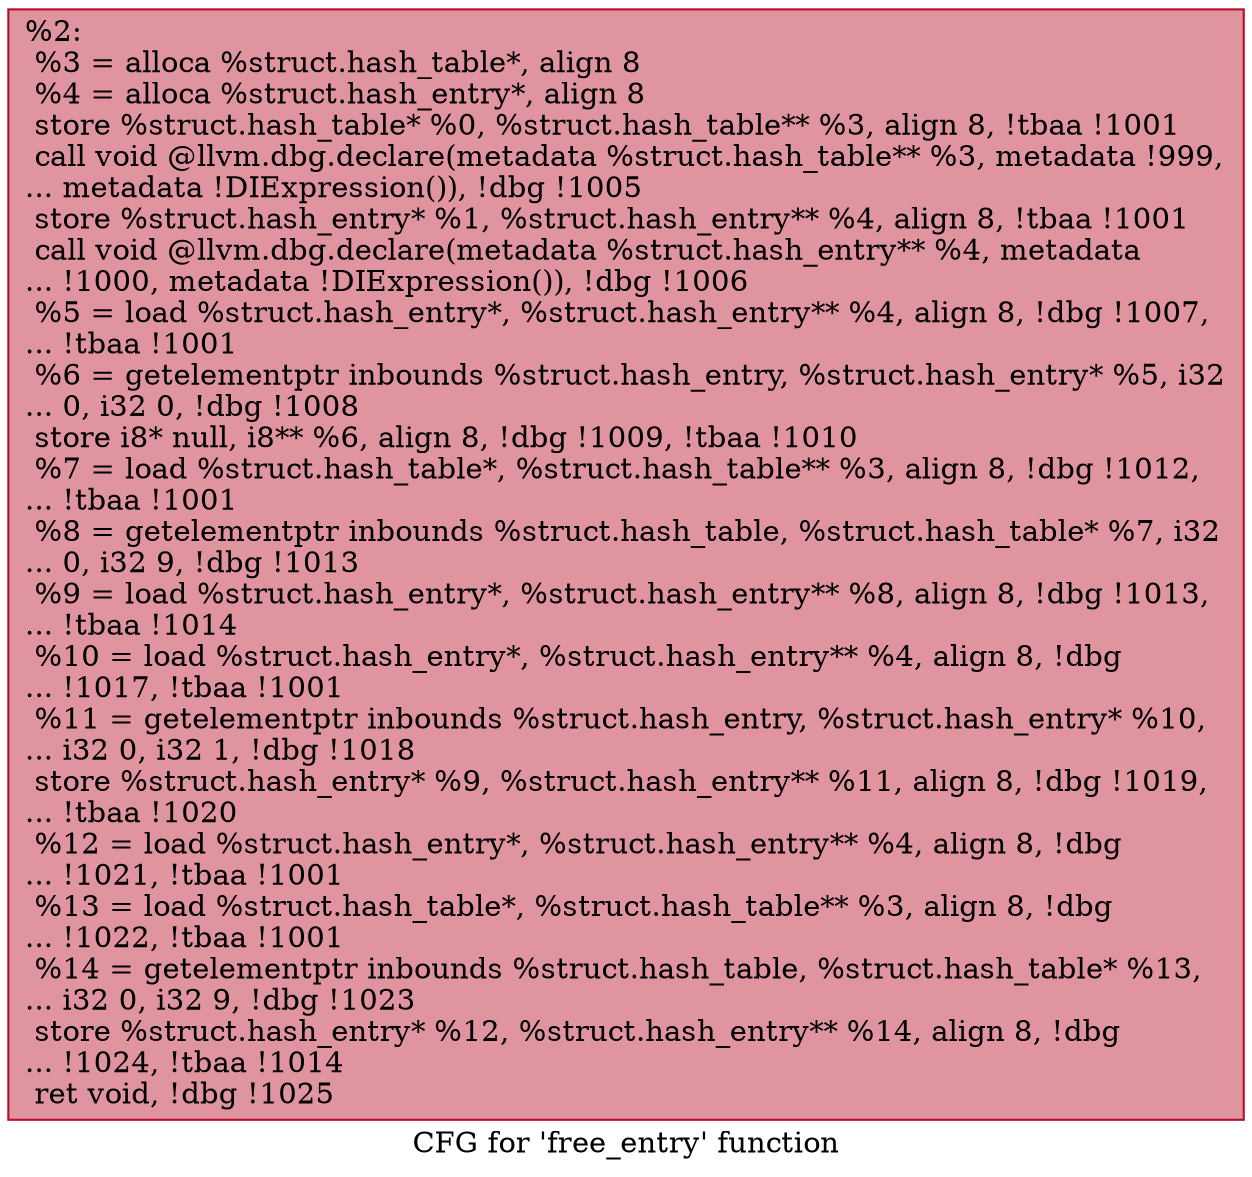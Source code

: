 digraph "CFG for 'free_entry' function" {
	label="CFG for 'free_entry' function";

	Node0x2296d20 [shape=record,color="#b70d28ff", style=filled, fillcolor="#b70d2870",label="{%2:\l  %3 = alloca %struct.hash_table*, align 8\l  %4 = alloca %struct.hash_entry*, align 8\l  store %struct.hash_table* %0, %struct.hash_table** %3, align 8, !tbaa !1001\l  call void @llvm.dbg.declare(metadata %struct.hash_table** %3, metadata !999,\l... metadata !DIExpression()), !dbg !1005\l  store %struct.hash_entry* %1, %struct.hash_entry** %4, align 8, !tbaa !1001\l  call void @llvm.dbg.declare(metadata %struct.hash_entry** %4, metadata\l... !1000, metadata !DIExpression()), !dbg !1006\l  %5 = load %struct.hash_entry*, %struct.hash_entry** %4, align 8, !dbg !1007,\l... !tbaa !1001\l  %6 = getelementptr inbounds %struct.hash_entry, %struct.hash_entry* %5, i32\l... 0, i32 0, !dbg !1008\l  store i8* null, i8** %6, align 8, !dbg !1009, !tbaa !1010\l  %7 = load %struct.hash_table*, %struct.hash_table** %3, align 8, !dbg !1012,\l... !tbaa !1001\l  %8 = getelementptr inbounds %struct.hash_table, %struct.hash_table* %7, i32\l... 0, i32 9, !dbg !1013\l  %9 = load %struct.hash_entry*, %struct.hash_entry** %8, align 8, !dbg !1013,\l... !tbaa !1014\l  %10 = load %struct.hash_entry*, %struct.hash_entry** %4, align 8, !dbg\l... !1017, !tbaa !1001\l  %11 = getelementptr inbounds %struct.hash_entry, %struct.hash_entry* %10,\l... i32 0, i32 1, !dbg !1018\l  store %struct.hash_entry* %9, %struct.hash_entry** %11, align 8, !dbg !1019,\l... !tbaa !1020\l  %12 = load %struct.hash_entry*, %struct.hash_entry** %4, align 8, !dbg\l... !1021, !tbaa !1001\l  %13 = load %struct.hash_table*, %struct.hash_table** %3, align 8, !dbg\l... !1022, !tbaa !1001\l  %14 = getelementptr inbounds %struct.hash_table, %struct.hash_table* %13,\l... i32 0, i32 9, !dbg !1023\l  store %struct.hash_entry* %12, %struct.hash_entry** %14, align 8, !dbg\l... !1024, !tbaa !1014\l  ret void, !dbg !1025\l}"];
}
